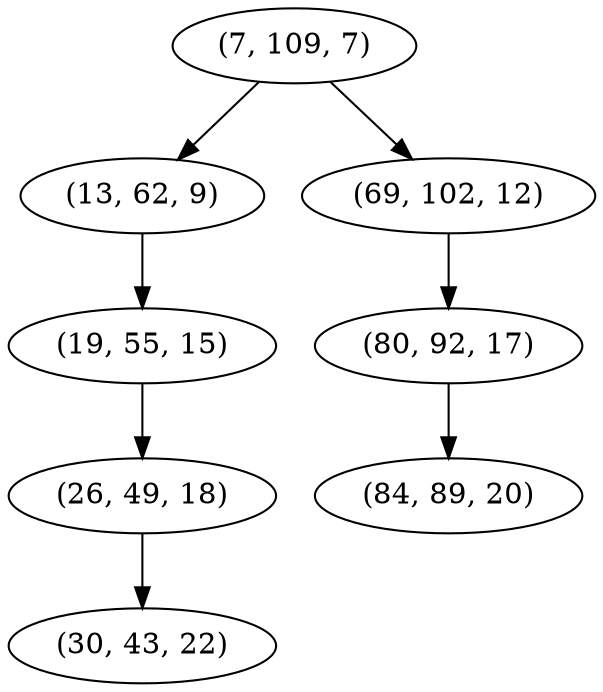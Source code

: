 digraph tree {
    "(7, 109, 7)";
    "(13, 62, 9)";
    "(19, 55, 15)";
    "(26, 49, 18)";
    "(30, 43, 22)";
    "(69, 102, 12)";
    "(80, 92, 17)";
    "(84, 89, 20)";
    "(7, 109, 7)" -> "(13, 62, 9)";
    "(7, 109, 7)" -> "(69, 102, 12)";
    "(13, 62, 9)" -> "(19, 55, 15)";
    "(19, 55, 15)" -> "(26, 49, 18)";
    "(26, 49, 18)" -> "(30, 43, 22)";
    "(69, 102, 12)" -> "(80, 92, 17)";
    "(80, 92, 17)" -> "(84, 89, 20)";
}
